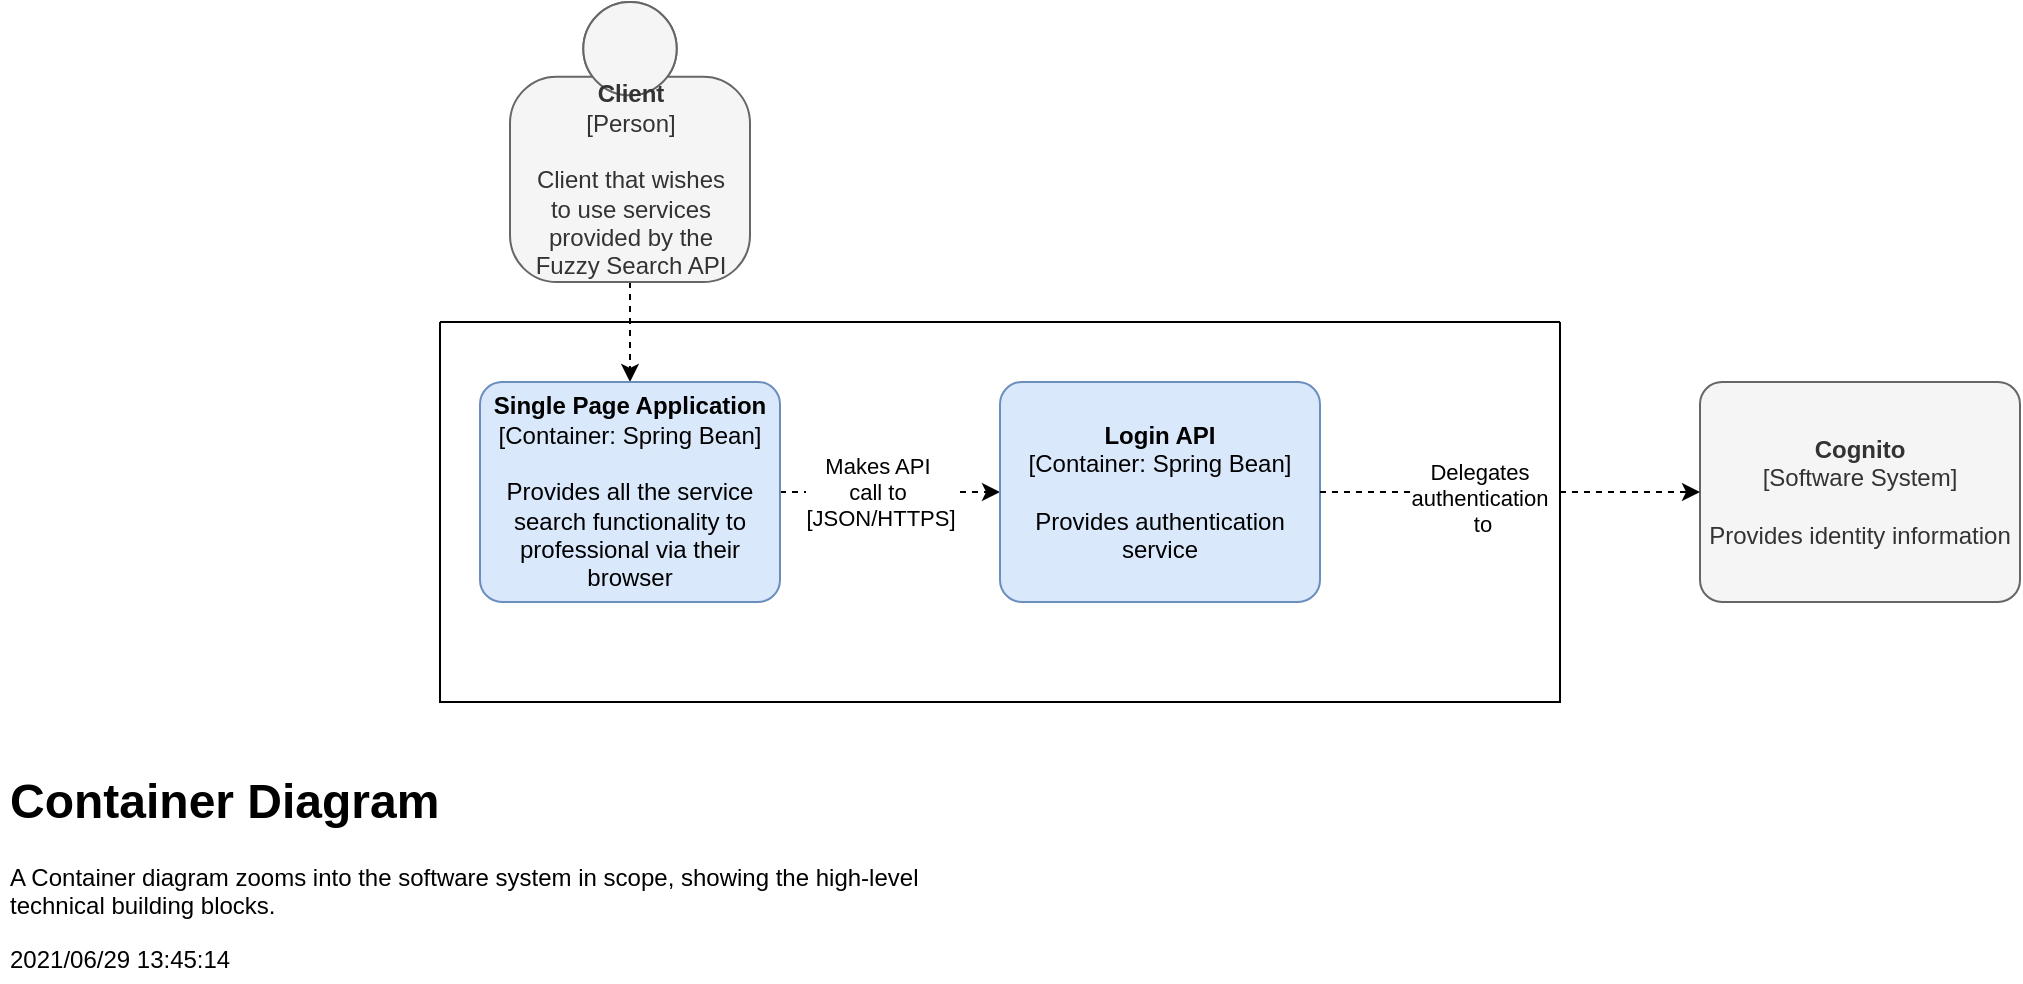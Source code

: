 <mxfile version="14.8.1" type="device"><diagram id="oJ6H_nrgjSvvruwRhQf3" name="Page-1"><mxGraphModel dx="1926" dy="470" grid="1" gridSize="10" guides="1" tooltips="1" connect="1" arrows="1" fold="1" page="1" pageScale="1" pageWidth="827" pageHeight="1169" math="0" shadow="0"><root><mxCell id="0"/><mxCell id="1" parent="0"/><mxCell id="XFG10uMRlvQ6rbKTMnnO-6" style="edgeStyle=orthogonalEdgeStyle;rounded=0;orthogonalLoop=1;jettySize=auto;html=1;exitX=0.5;exitY=1;exitDx=0;exitDy=0;exitPerimeter=0;" parent="1" edge="1"><mxGeometry relative="1" as="geometry"><mxPoint x="310" y="450" as="sourcePoint"/><mxPoint x="310" y="450" as="targetPoint"/></mxGeometry></mxCell><mxCell id="XFG10uMRlvQ6rbKTMnnO-12" value="" style="edgeStyle=orthogonalEdgeStyle;rounded=0;orthogonalLoop=1;jettySize=auto;html=1;dashed=1;" parent="1" source="XFG10uMRlvQ6rbKTMnnO-10" target="XFG10uMRlvQ6rbKTMnnO-11" edge="1"><mxGeometry relative="1" as="geometry"/></mxCell><object placeholders="1" c4Name="Client" c4Type="Person" c4Description="Client that wishes&#10;to use services&#10;provided by the &#10;Fuzzy Search API" label="&lt;b&gt;%c4Name%&lt;/b&gt;&lt;div&gt;[%c4Type%]&lt;/div&gt;&lt;br&gt;&lt;div&gt;%c4Description%&lt;/div&gt;" id="XFG10uMRlvQ6rbKTMnnO-10"><mxCell style="html=1;dashed=0;whitespace=wrap;fillColor=#f5f5f5;strokeColor=#666666;shape=mxgraph.c4.person;align=center;metaEdit=1;points=[[0.5,0,0],[1,0.5,0],[1,0.75,0],[0.75,1,0],[0.5,1,0],[0.25,1,0],[0,0.75,0],[0,0.5,0]];metaData={&quot;c4Type&quot;:{&quot;editable&quot;:false}};fontColor=#333333;" parent="1" vertex="1"><mxGeometry x="-235" y="50" width="120" height="140" as="geometry"/></mxCell></object><mxCell id="73skPFzn7Zlbj77F9-eB-3" value="" style="swimlane;startSize=0;" parent="1" vertex="1"><mxGeometry x="-270" y="210" width="560" height="190" as="geometry"/></mxCell><mxCell id="73skPFzn7Zlbj77F9-eB-47" value="" style="edgeStyle=orthogonalEdgeStyle;rounded=0;orthogonalLoop=1;jettySize=auto;html=1;dashed=1;" parent="73skPFzn7Zlbj77F9-eB-3" source="XFG10uMRlvQ6rbKTMnnO-11" target="73skPFzn7Zlbj77F9-eB-46" edge="1"><mxGeometry relative="1" as="geometry"/></mxCell><mxCell id="73skPFzn7Zlbj77F9-eB-50" value="Makes API&amp;nbsp;&lt;br&gt;call to&amp;nbsp;&lt;br&gt;[JSON/HTTPS]" style="edgeLabel;html=1;align=center;verticalAlign=middle;resizable=0;points=[];" parent="73skPFzn7Zlbj77F9-eB-47" vertex="1" connectable="0"><mxGeometry x="-0.1" relative="1" as="geometry"><mxPoint as="offset"/></mxGeometry></mxCell><object placeholders="1" c4Name="Single Page Application" c4Type="Container" c4Technology="Spring Bean" c4Description="Provides all the service search functionality to professional via their browser" label="&lt;b&gt;%c4Name%&lt;/b&gt;&lt;div&gt;[%c4Type%: %c4Technology%]&lt;/div&gt;&lt;br&gt;&lt;div&gt;%c4Description%&lt;/div&gt;" id="XFG10uMRlvQ6rbKTMnnO-11"><mxCell style="rounded=1;whiteSpace=wrap;html=1;labelBackgroundColor=none;fillColor=#dae8fc;align=center;arcSize=10;strokeColor=#6c8ebf;metaEdit=1;metaData={&quot;c4Type&quot;:{&quot;editable&quot;:false}};points=[[0.25,0,0],[0.5,0,0],[0.75,0,0],[1,0.25,0],[1,0.5,0],[1,0.75,0],[0.75,1,0],[0.5,1,0],[0.25,1,0],[0,0.75,0],[0,0.5,0],[0,0.25,0]];" parent="73skPFzn7Zlbj77F9-eB-3" vertex="1"><mxGeometry x="20" y="30" width="150" height="110" as="geometry"/></mxCell></object><object placeholders="1" c4Name="Login API" c4Type="Container" c4Technology="Spring Bean" c4Description="Provides authentication service " label="&lt;b&gt;%c4Name%&lt;/b&gt;&lt;div&gt;[%c4Type%: %c4Technology%]&lt;/div&gt;&lt;br&gt;&lt;div&gt;%c4Description%&lt;/div&gt;" id="73skPFzn7Zlbj77F9-eB-46"><mxCell style="rounded=1;whiteSpace=wrap;html=1;labelBackgroundColor=none;fillColor=#dae8fc;align=center;arcSize=10;strokeColor=#6c8ebf;metaEdit=1;metaData={&quot;c4Type&quot;:{&quot;editable&quot;:false}};points=[[0.25,0,0],[0.5,0,0],[0.75,0,0],[1,0.25,0],[1,0.5,0],[1,0.75,0],[0.75,1,0],[0.5,1,0],[0.25,1,0],[0,0.75,0],[0,0.5,0],[0,0.25,0]];" parent="73skPFzn7Zlbj77F9-eB-3" vertex="1"><mxGeometry x="280" y="30" width="160" height="110.0" as="geometry"/></mxCell></object><object placeholders="1" c4Name="Cognito" c4Type="Software System" c4Description="Provides identity information" label="&lt;b&gt;%c4Name%&lt;/b&gt;&lt;div&gt;[%c4Type%]&lt;/div&gt;&lt;br&gt;&lt;div&gt;%c4Description%&lt;/div&gt;" id="73skPFzn7Zlbj77F9-eB-48"><mxCell style="rounded=1;whiteSpace=wrap;html=1;labelBackgroundColor=none;fillColor=#f5f5f5;align=center;arcSize=10;strokeColor=#666666;metaEdit=1;metaData={&quot;c4Type&quot;:{&quot;editable&quot;:false}};points=[[0.25,0,0],[0.5,0,0],[0.75,0,0],[1,0.25,0],[1,0.5,0],[1,0.75,0],[0.75,1,0],[0.5,1,0],[0.25,1,0],[0,0.75,0],[0,0.5,0],[0,0.25,0]];fontColor=#333333;" parent="1" vertex="1"><mxGeometry x="360" y="240" width="160" height="110.0" as="geometry"/></mxCell></object><mxCell id="73skPFzn7Zlbj77F9-eB-49" value="" style="edgeStyle=orthogonalEdgeStyle;rounded=0;orthogonalLoop=1;jettySize=auto;html=1;dashed=1;" parent="1" source="73skPFzn7Zlbj77F9-eB-46" target="73skPFzn7Zlbj77F9-eB-48" edge="1"><mxGeometry relative="1" as="geometry"/></mxCell><mxCell id="73skPFzn7Zlbj77F9-eB-51" value="Delegates&amp;nbsp;&lt;br&gt;authentication&amp;nbsp;&lt;br&gt;to" style="edgeLabel;html=1;align=center;verticalAlign=middle;resizable=0;points=[];" parent="73skPFzn7Zlbj77F9-eB-49" vertex="1" connectable="0"><mxGeometry x="-0.15" y="-3" relative="1" as="geometry"><mxPoint as="offset"/></mxGeometry></mxCell><mxCell id="73skPFzn7Zlbj77F9-eB-54" value="&lt;h1&gt;Container Diagram&lt;/h1&gt;A Container diagram zooms into the software system in scope, showing the high-level technical building blocks.&lt;p&gt;&lt;span&gt;2021/06/29 13:45:14&lt;/span&gt;&lt;br&gt;&lt;/p&gt;" style="text;html=1;strokeColor=none;fillColor=none;spacing=5;spacingTop=-20;whiteSpace=wrap;overflow=hidden;rounded=0;fontColor=#000000;align=left;" parent="1" vertex="1"><mxGeometry x="-490" y="430" width="500" height="110" as="geometry"/></mxCell></root></mxGraphModel></diagram></mxfile>